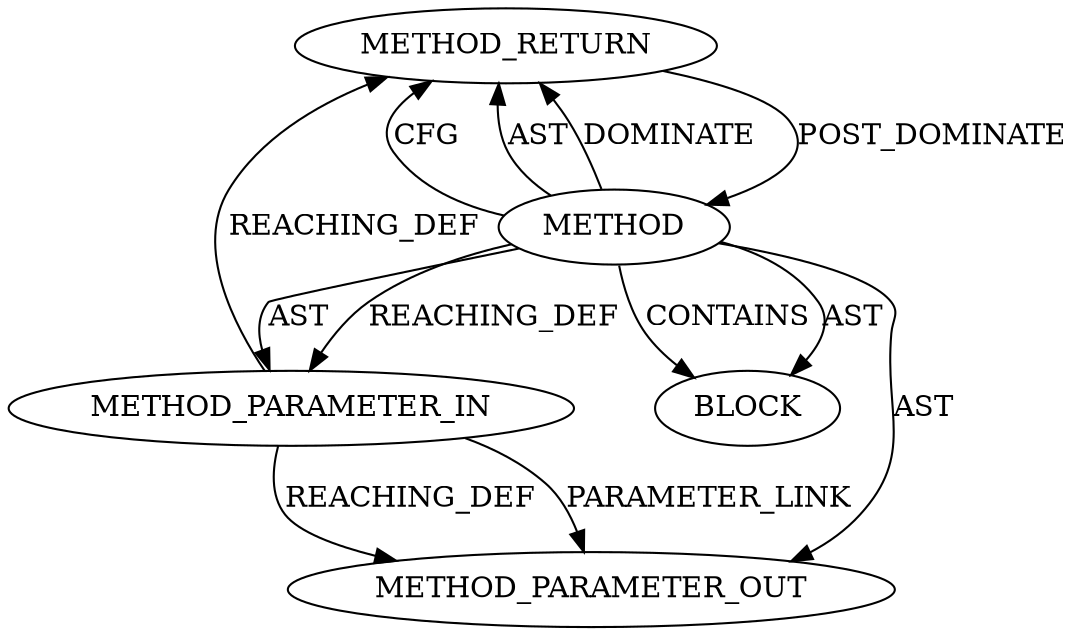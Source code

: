 digraph {
  373 [label=METHOD_RETURN ORDER=3 CODE="RET" COLUMN_NUMBER=6 LINE_NUMBER=190 TYPE_FULL_NAME="void" EVALUATION_STRATEGY="BY_VALUE"]
  370 [label=METHOD COLUMN_NUMBER=6 LINE_NUMBER=190 COLUMN_NUMBER_END=52 IS_EXTERNAL=false SIGNATURE="void tls_strp_data_ready (tls_strparser*)" NAME="tls_strp_data_ready" AST_PARENT_TYPE="TYPE_DECL" AST_PARENT_FULL_NAME="tls.h:<global>" ORDER=49 CODE="void tls_strp_data_ready(struct tls_strparser *strp);" FULL_NAME="tls_strp_data_ready" LINE_NUMBER_END=190 FILENAME="tls.h"]
  372 [label=BLOCK ORDER=2 ARGUMENT_INDEX=-1 CODE="<empty>" TYPE_FULL_NAME="<empty>"]
  371 [label=METHOD_PARAMETER_IN ORDER=1 CODE="struct tls_strparser *strp" IS_VARIADIC=false COLUMN_NUMBER=26 LINE_NUMBER=190 TYPE_FULL_NAME="tls_strparser*" EVALUATION_STRATEGY="BY_VALUE" INDEX=1 NAME="strp"]
  21221 [label=METHOD_PARAMETER_OUT ORDER=1 CODE="struct tls_strparser *strp" IS_VARIADIC=false COLUMN_NUMBER=26 LINE_NUMBER=190 TYPE_FULL_NAME="tls_strparser*" EVALUATION_STRATEGY="BY_VALUE" INDEX=1 NAME="strp"]
  370 -> 371 [label=REACHING_DEF VARIABLE=""]
  370 -> 372 [label=AST ]
  371 -> 21221 [label=PARAMETER_LINK ]
  373 -> 370 [label=POST_DOMINATE ]
  370 -> 372 [label=CONTAINS ]
  371 -> 21221 [label=REACHING_DEF VARIABLE="strp"]
  370 -> 373 [label=CFG ]
  370 -> 373 [label=AST ]
  370 -> 373 [label=DOMINATE ]
  371 -> 373 [label=REACHING_DEF VARIABLE="strp"]
  370 -> 371 [label=AST ]
  370 -> 21221 [label=AST ]
}
